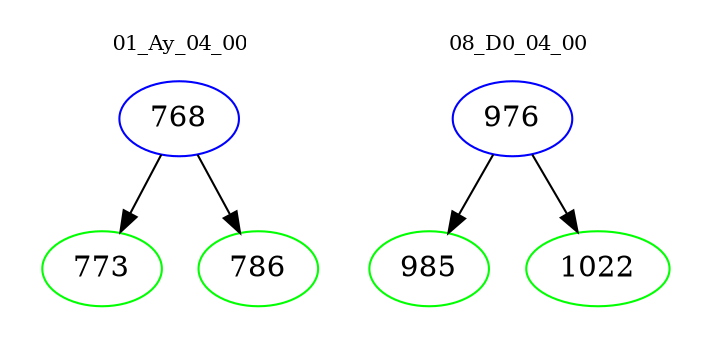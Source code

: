 digraph{
subgraph cluster_0 {
color = white
label = "01_Ay_04_00";
fontsize=10;
T0_768 [label="768", color="blue"]
T0_768 -> T0_773 [color="black"]
T0_773 [label="773", color="green"]
T0_768 -> T0_786 [color="black"]
T0_786 [label="786", color="green"]
}
subgraph cluster_1 {
color = white
label = "08_D0_04_00";
fontsize=10;
T1_976 [label="976", color="blue"]
T1_976 -> T1_985 [color="black"]
T1_985 [label="985", color="green"]
T1_976 -> T1_1022 [color="black"]
T1_1022 [label="1022", color="green"]
}
}
